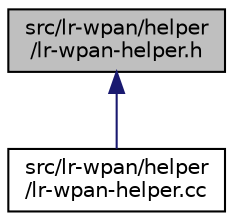digraph "src/lr-wpan/helper/lr-wpan-helper.h"
{
 // LATEX_PDF_SIZE
  edge [fontname="Helvetica",fontsize="10",labelfontname="Helvetica",labelfontsize="10"];
  node [fontname="Helvetica",fontsize="10",shape=record];
  Node1 [label="src/lr-wpan/helper\l/lr-wpan-helper.h",height=0.2,width=0.4,color="black", fillcolor="grey75", style="filled", fontcolor="black",tooltip=" "];
  Node1 -> Node2 [dir="back",color="midnightblue",fontsize="10",style="solid",fontname="Helvetica"];
  Node2 [label="src/lr-wpan/helper\l/lr-wpan-helper.cc",height=0.2,width=0.4,color="black", fillcolor="white", style="filled",URL="$lr-wpan-helper_8cc.html",tooltip=" "];
}
